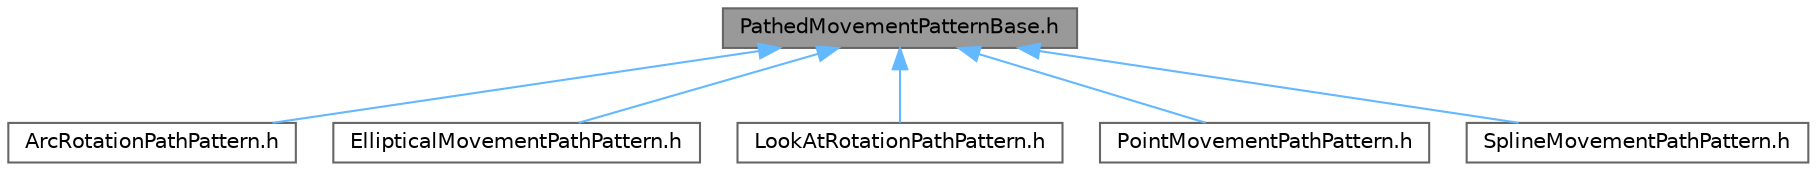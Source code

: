 digraph "PathedMovementPatternBase.h"
{
 // INTERACTIVE_SVG=YES
 // LATEX_PDF_SIZE
  bgcolor="transparent";
  edge [fontname=Helvetica,fontsize=10,labelfontname=Helvetica,labelfontsize=10];
  node [fontname=Helvetica,fontsize=10,shape=box,height=0.2,width=0.4];
  Node1 [id="Node000001",label="PathedMovementPatternBase.h",height=0.2,width=0.4,color="gray40", fillcolor="grey60", style="filled", fontcolor="black",tooltip=" "];
  Node1 -> Node2 [id="edge1_Node000001_Node000002",dir="back",color="steelblue1",style="solid",tooltip=" "];
  Node2 [id="Node000002",label="ArcRotationPathPattern.h",height=0.2,width=0.4,color="grey40", fillcolor="white", style="filled",URL="$d2/d3d/ArcRotationPathPattern_8h.html",tooltip=" "];
  Node1 -> Node3 [id="edge2_Node000001_Node000003",dir="back",color="steelblue1",style="solid",tooltip=" "];
  Node3 [id="Node000003",label="EllipticalMovementPathPattern.h",height=0.2,width=0.4,color="grey40", fillcolor="white", style="filled",URL="$d7/d2f/EllipticalMovementPathPattern_8h.html",tooltip=" "];
  Node1 -> Node4 [id="edge3_Node000001_Node000004",dir="back",color="steelblue1",style="solid",tooltip=" "];
  Node4 [id="Node000004",label="LookAtRotationPathPattern.h",height=0.2,width=0.4,color="grey40", fillcolor="white", style="filled",URL="$df/dd9/LookAtRotationPathPattern_8h.html",tooltip=" "];
  Node1 -> Node5 [id="edge4_Node000001_Node000005",dir="back",color="steelblue1",style="solid",tooltip=" "];
  Node5 [id="Node000005",label="PointMovementPathPattern.h",height=0.2,width=0.4,color="grey40", fillcolor="white", style="filled",URL="$dd/dd6/PointMovementPathPattern_8h.html",tooltip=" "];
  Node1 -> Node6 [id="edge5_Node000001_Node000006",dir="back",color="steelblue1",style="solid",tooltip=" "];
  Node6 [id="Node000006",label="SplineMovementPathPattern.h",height=0.2,width=0.4,color="grey40", fillcolor="white", style="filled",URL="$d7/d60/SplineMovementPathPattern_8h.html",tooltip=" "];
}
